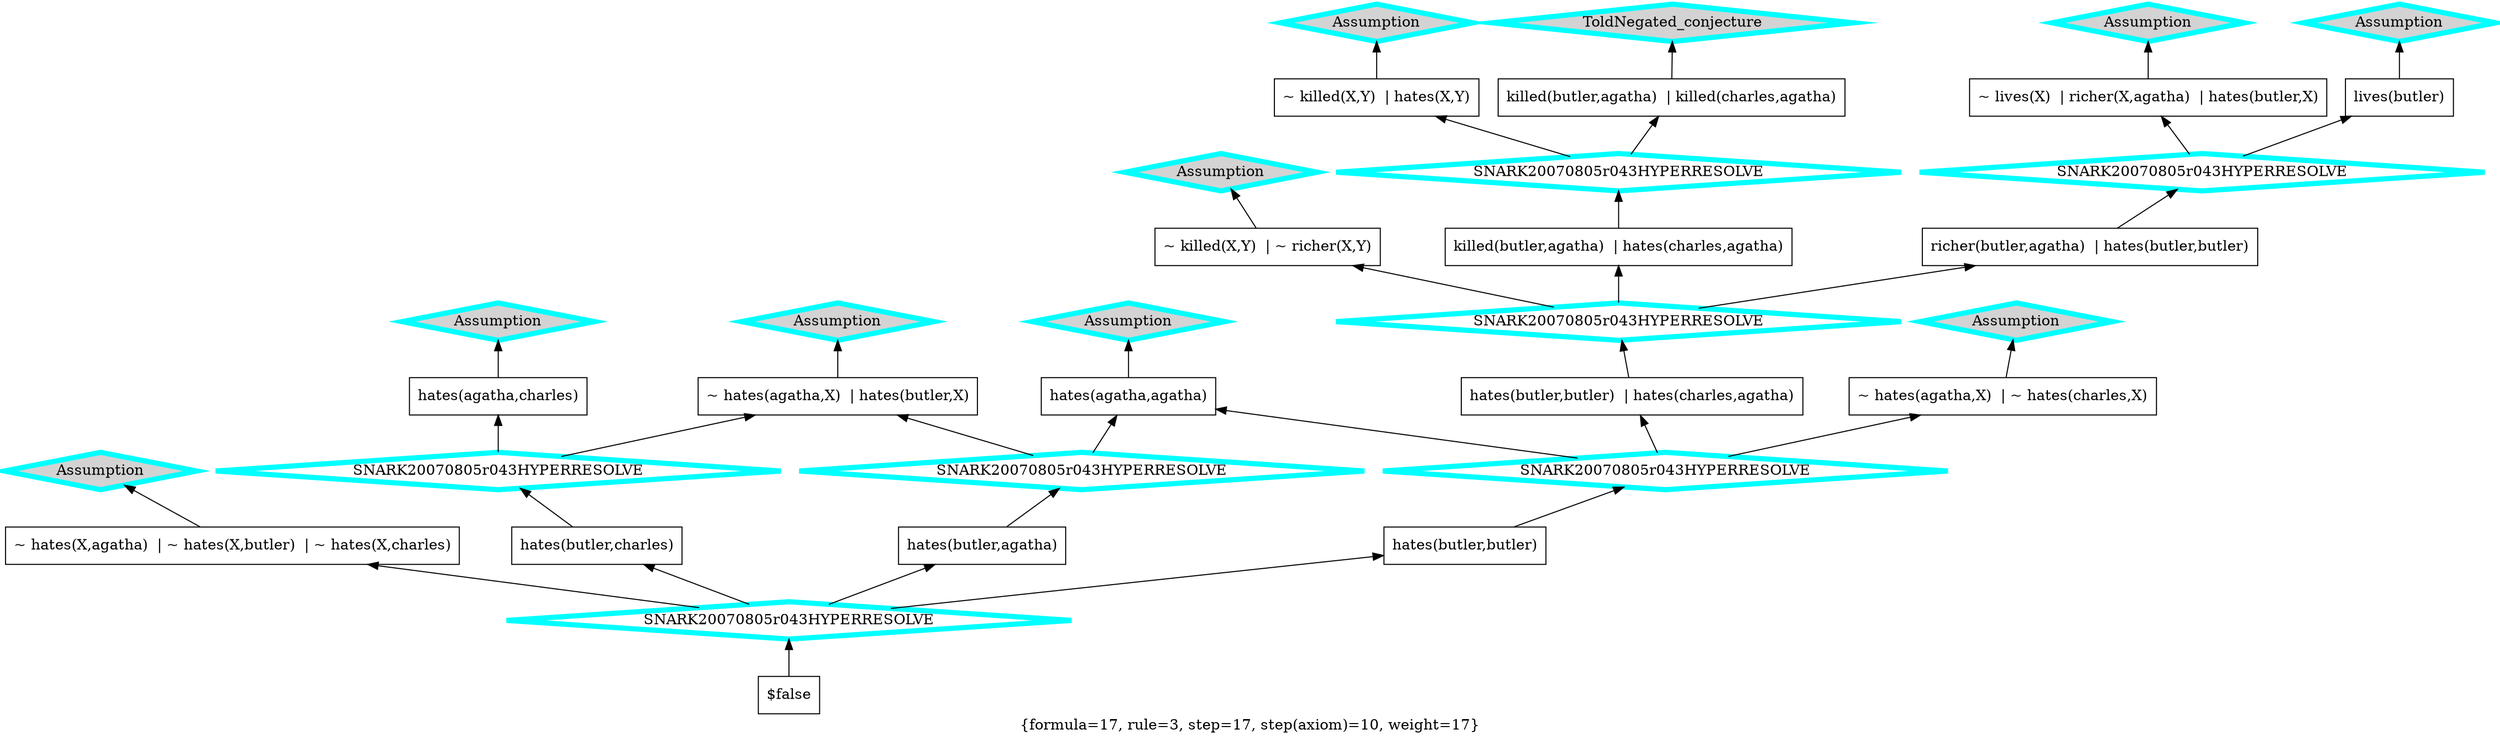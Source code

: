 digraph g 
{ rankdir=BT;
 labelloc=b label="{formula=17, rule=3, step=17, step(axiom)=10, weight=17}"  
 "x_262" [ URL="http://inference-web.org/proofs/tptp/Solutions/PUZ/PUZ001-1/SNARK---20080805r005/answer.owl#ns_no_one_hates_everyone_conclusion" color="black" shape="box" label="~ hates(X,agatha)  | ~ hates(X,butler)  | ~ hates(X,charles)" fillcolor="white" style="filled"  ];
  "x_237" [ URL="http://inference-web.org/proofs/tptp/Solutions/PUZ/PUZ001-1/SNARK---20080805r005/answer.owl#ns_killer_hates_victim_conclusion" color="black" shape="box" label="~ killed(X,Y)  | hates(X,Y)" fillcolor="white" style="filled"  ];
  "x_208" [ URL="http://inference-web.org/proofs/tptp/Solutions/PUZ/PUZ001-1/SNARK---20080805r005/answer.owl#ns_17_conclusion" color="black" shape="box" label="hates(butler,butler)  | hates(charles,agatha)" fillcolor="white" style="filled"  ];
  "x_207" [ URL="http://inference-web.org/proofs/tptp/Solutions/PUZ/PUZ001-1/SNARK---20080805r005/answer.owl#ns_agatha_hates_charles_conclusion" color="black" shape="box" label="hates(agatha,charles)" fillcolor="white" style="filled"  ];
  "x_240" [ URL="http://inference-web.org/proofs/tptp/Solutions/PUZ/PUZ001-1/SNARK---20080805r005/answer.owl#ns_different_hates_conclusion" color="black" shape="box" label="~ hates(agatha,X)  | ~ hates(charles,X)" fillcolor="white" style="filled"  ];
  "x_265" [ URL="http://inference-web.org/proofs/tptp/Solutions/PUZ/PUZ001-1/SNARK---20080805r005/answer.owl#ns_poorer_killer_conclusion" color="black" shape="box" label="~ killed(X,Y)  | ~ richer(X,Y)" fillcolor="white" style="filled"  ];
  "x_247" [ URL="http://inference-web.org/proofs/tptp/Solutions/PUZ/PUZ001-1/SNARK---20080805r005/answer.owl#ns_19_conclusion" color="black" shape="box" label="$false" fillcolor="white" style="filled"  ];
  "x_270" [ URL="http://inference-web.org/proofs/tptp/Solutions/PUZ/PUZ001-1/SNARK---20080805r005/answer.owl#ns_14_conclusion" color="black" shape="box" label="hates(butler,charles)" fillcolor="white" style="filled"  ];
  "x_248" [ URL="http://inference-web.org/proofs/tptp/Solutions/PUZ/PUZ001-1/SNARK---20080805r005/answer.owl#ns_13_conclusion" color="black" shape="box" label="hates(butler,agatha)" fillcolor="white" style="filled"  ];
  "x_272" [ URL="http://inference-web.org/proofs/tptp/Solutions/PUZ/PUZ001-1/SNARK---20080805r005/answer.owl#ns_18_conclusion" color="black" shape="box" label="hates(butler,butler)" fillcolor="white" style="filled"  ];
  "x_294" [ URL="http://inference-web.org/proofs/tptp/Solutions/PUZ/PUZ001-1/SNARK---20080805r005/answer.owl#ns_agatha_hates_agatha_conclusion" color="black" shape="box" label="hates(agatha,agatha)" fillcolor="white" style="filled"  ];
  "x_273" [ URL="http://inference-web.org/proofs/tptp/Solutions/PUZ/PUZ001-1/SNARK---20080805r005/answer.owl#ns_same_hates_conclusion" color="black" shape="box" label="~ hates(agatha,X)  | hates(butler,X)" fillcolor="white" style="filled"  ];
  "x_275" [ URL="http://inference-web.org/proofs/tptp/Solutions/PUZ/PUZ001-1/SNARK---20080805r005/answer.owl#ns_15_conclusion" color="black" shape="box" label="killed(butler,agatha)  | hates(charles,agatha)" fillcolor="white" style="filled"  ];
  "x_256" [ URL="http://inference-web.org/proofs/tptp/Solutions/PUZ/PUZ001-1/SNARK---20080805r005/answer.owl#ns_butler_hates_poor_conclusion" color="black" shape="box" label="~ lives(X)  | richer(X,agatha)  | hates(butler,X)" fillcolor="white" style="filled"  ];
  "x_258" [ URL="http://inference-web.org/proofs/tptp/Solutions/PUZ/PUZ001-1/SNARK---20080805r005/answer.owl#ns_16_conclusion" color="black" shape="box" label="richer(butler,agatha)  | hates(butler,butler)" fillcolor="white" style="filled"  ];
  "x_259" [ URL="http://inference-web.org/proofs/tptp/Solutions/PUZ/PUZ001-1/SNARK---20080805r005/answer.owl#ns_prove_neither_charles_nor_butler_did_it_conclusion" color="black" shape="box" label="killed(butler,agatha)  | killed(charles,agatha)" fillcolor="white" style="filled"  ];
  "x_260" [ URL="http://inference-web.org/proofs/tptp/Solutions/PUZ/PUZ001-1/SNARK---20080805r005/answer.owl#ns_butler_conclusion" color="black" shape="box" label="lives(butler)" fillcolor="white" style="filled"  ];
  "-730878d3:1242cd2a1f5:-7c74" [ URL="http://browser.inference-web.org/iwbrowser/BrowseNodeSet?url=http%3A%2F%2Finference-web.org%2Fproofs%2Ftptp%2FSolutions%2FPUZ%2FPUZ001-1%2FSNARK---20080805r005%2Fanswer.owl%23ns_agatha_hates_agatha" color="cyan" shape="diamond" label="Assumption" fillcolor="lightgrey" style="filled" penwidth="5"  ];
  "x_294" -> "-730878d3:1242cd2a1f5:-7c74";
  "-730878d3:1242cd2a1f5:-7c4f" [ URL="http://browser.inference-web.org/iwbrowser/BrowseNodeSet?url=http%3A%2F%2Finference-web.org%2Fproofs%2Ftptp%2FSolutions%2FPUZ%2FPUZ001-1%2FSNARK---20080805r005%2Fanswer.owl%23ns_16" color="cyan" shape="diamond" label="SNARK20070805r043HYPERRESOLVE" fillcolor="white" style="filled" penwidth="5"  ];
  "x_258" -> "-730878d3:1242cd2a1f5:-7c4f";
  "-730878d3:1242cd2a1f5:-7c4f" -> "x_256";
  "-730878d3:1242cd2a1f5:-7c4f" -> "x_260";
  "-730878d3:1242cd2a1f5:-7c66" [ URL="http://browser.inference-web.org/iwbrowser/BrowseNodeSet?url=http%3A%2F%2Finference-web.org%2Fproofs%2Ftptp%2FSolutions%2FPUZ%2FPUZ001-1%2FSNARK---20080805r005%2Fanswer.owl%23ns_same_hates" color="cyan" shape="diamond" label="Assumption" fillcolor="lightgrey" style="filled" penwidth="5"  ];
  "x_273" -> "-730878d3:1242cd2a1f5:-7c66";
  "-730878d3:1242cd2a1f5:-7c46" [ URL="http://browser.inference-web.org/iwbrowser/BrowseNodeSet?url=http%3A%2F%2Finference-web.org%2Fproofs%2Ftptp%2FSolutions%2FPUZ%2FPUZ001-1%2FSNARK---20080805r005%2Fanswer.owl%23ns_poorer_killer" color="cyan" shape="diamond" label="Assumption" fillcolor="lightgrey" style="filled" penwidth="5"  ];
  "x_265" -> "-730878d3:1242cd2a1f5:-7c46";
  "-730878d3:1242cd2a1f5:-7c58" [ URL="http://browser.inference-web.org/iwbrowser/BrowseNodeSet?url=http%3A%2F%2Finference-web.org%2Fproofs%2Ftptp%2FSolutions%2FPUZ%2FPUZ001-1%2FSNARK---20080805r005%2Fanswer.owl%23ns_15" color="cyan" shape="diamond" label="SNARK20070805r043HYPERRESOLVE" fillcolor="white" style="filled" penwidth="5"  ];
  "x_275" -> "-730878d3:1242cd2a1f5:-7c58";
  "-730878d3:1242cd2a1f5:-7c58" -> "x_237";
  "-730878d3:1242cd2a1f5:-7c58" -> "x_259";
  "-730878d3:1242cd2a1f5:-7c43" [ URL="http://browser.inference-web.org/iwbrowser/BrowseNodeSet?url=http%3A%2F%2Finference-web.org%2Fproofs%2Ftptp%2FSolutions%2FPUZ%2FPUZ001-1%2FSNARK---20080805r005%2Fanswer.owl%23ns_different_hates" color="cyan" shape="diamond" label="Assumption" fillcolor="lightgrey" style="filled" penwidth="5"  ];
  "x_240" -> "-730878d3:1242cd2a1f5:-7c43";
  "-730878d3:1242cd2a1f5:-7c60" [ URL="http://browser.inference-web.org/iwbrowser/BrowseNodeSet?url=http%3A%2F%2Finference-web.org%2Fproofs%2Ftptp%2FSolutions%2FPUZ%2FPUZ001-1%2FSNARK---20080805r005%2Fanswer.owl%23ns_18" color="cyan" shape="diamond" label="SNARK20070805r043HYPERRESOLVE" fillcolor="white" style="filled" penwidth="5"  ];
  "x_272" -> "-730878d3:1242cd2a1f5:-7c60";
  "-730878d3:1242cd2a1f5:-7c60" -> "x_208";
  "-730878d3:1242cd2a1f5:-7c60" -> "x_240";
  "-730878d3:1242cd2a1f5:-7c60" -> "x_294";
  "-730878d3:1242cd2a1f5:-7c6c" [ URL="http://browser.inference-web.org/iwbrowser/BrowseNodeSet?url=http%3A%2F%2Finference-web.org%2Fproofs%2Ftptp%2FSolutions%2FPUZ%2FPUZ001-1%2FSNARK---20080805r005%2Fanswer.owl%23ns_14" color="cyan" shape="diamond" label="SNARK20070805r043HYPERRESOLVE" fillcolor="white" style="filled" penwidth="5"  ];
  "x_270" -> "-730878d3:1242cd2a1f5:-7c6c";
  "-730878d3:1242cd2a1f5:-7c6c" -> "x_207";
  "-730878d3:1242cd2a1f5:-7c6c" -> "x_273";
  "-730878d3:1242cd2a1f5:-7c69" [ URL="http://browser.inference-web.org/iwbrowser/BrowseNodeSet?url=http%3A%2F%2Finference-web.org%2Fproofs%2Ftptp%2FSolutions%2FPUZ%2FPUZ001-1%2FSNARK---20080805r005%2Fanswer.owl%23ns_agatha_hates_charles" color="cyan" shape="diamond" label="Assumption" fillcolor="lightgrey" style="filled" penwidth="5"  ];
  "x_207" -> "-730878d3:1242cd2a1f5:-7c69";
  "-730878d3:1242cd2a1f5:-7c55" [ URL="http://browser.inference-web.org/iwbrowser/BrowseNodeSet?url=http%3A%2F%2Finference-web.org%2Fproofs%2Ftptp%2FSolutions%2FPUZ%2FPUZ001-1%2FSNARK---20080805r005%2Fanswer.owl%23ns_prove_neither_charles_nor_butler_did_it" color="cyan" shape="diamond" label="ToldNegated_conjecture" fillcolor="lightgrey" style="filled" penwidth="5"  ];
  "x_259" -> "-730878d3:1242cd2a1f5:-7c55";
  "-730878d3:1242cd2a1f5:-7c5c" [ URL="http://browser.inference-web.org/iwbrowser/BrowseNodeSet?url=http%3A%2F%2Finference-web.org%2Fproofs%2Ftptp%2FSolutions%2FPUZ%2FPUZ001-1%2FSNARK---20080805r005%2Fanswer.owl%23ns_17" color="cyan" shape="diamond" label="SNARK20070805r043HYPERRESOLVE" fillcolor="white" style="filled" penwidth="5"  ];
  "x_208" -> "-730878d3:1242cd2a1f5:-7c5c";
  "-730878d3:1242cd2a1f5:-7c5c" -> "x_258";
  "-730878d3:1242cd2a1f5:-7c5c" -> "x_265";
  "-730878d3:1242cd2a1f5:-7c5c" -> "x_275";
  "-730878d3:1242cd2a1f5:-7c4c" [ URL="http://browser.inference-web.org/iwbrowser/BrowseNodeSet?url=http%3A%2F%2Finference-web.org%2Fproofs%2Ftptp%2FSolutions%2FPUZ%2FPUZ001-1%2FSNARK---20080805r005%2Fanswer.owl%23ns_butler" color="cyan" shape="diamond" label="Assumption" fillcolor="lightgrey" style="filled" penwidth="5"  ];
  "x_260" -> "-730878d3:1242cd2a1f5:-7c4c";
  "-730878d3:1242cd2a1f5:-7c49" [ URL="http://browser.inference-web.org/iwbrowser/BrowseNodeSet?url=http%3A%2F%2Finference-web.org%2Fproofs%2Ftptp%2FSolutions%2FPUZ%2FPUZ001-1%2FSNARK---20080805r005%2Fanswer.owl%23ns_butler_hates_poor" color="cyan" shape="diamond" label="Assumption" fillcolor="lightgrey" style="filled" penwidth="5"  ];
  "x_256" -> "-730878d3:1242cd2a1f5:-7c49";
  "-730878d3:1242cd2a1f5:-7c63" [ URL="http://browser.inference-web.org/iwbrowser/BrowseNodeSet?url=http%3A%2F%2Finference-web.org%2Fproofs%2Ftptp%2FSolutions%2FPUZ%2FPUZ001-1%2FSNARK---20080805r005%2Fanswer.owl%23ns_13" color="cyan" shape="diamond" label="SNARK20070805r043HYPERRESOLVE" fillcolor="white" style="filled" penwidth="5"  ];
  "x_248" -> "-730878d3:1242cd2a1f5:-7c63";
  "-730878d3:1242cd2a1f5:-7c63" -> "x_273";
  "-730878d3:1242cd2a1f5:-7c63" -> "x_294";
  "-730878d3:1242cd2a1f5:-7c52" [ URL="http://browser.inference-web.org/iwbrowser/BrowseNodeSet?url=http%3A%2F%2Finference-web.org%2Fproofs%2Ftptp%2FSolutions%2FPUZ%2FPUZ001-1%2FSNARK---20080805r005%2Fanswer.owl%23ns_killer_hates_victim" color="cyan" shape="diamond" label="Assumption" fillcolor="lightgrey" style="filled" penwidth="5"  ];
  "x_237" -> "-730878d3:1242cd2a1f5:-7c52";
  "-730878d3:1242cd2a1f5:-7c40" [ URL="http://browser.inference-web.org/iwbrowser/BrowseNodeSet?url=http%3A%2F%2Finference-web.org%2Fproofs%2Ftptp%2FSolutions%2FPUZ%2FPUZ001-1%2FSNARK---20080805r005%2Fanswer.owl%23ns_no_one_hates_everyone" color="cyan" shape="diamond" label="Assumption" fillcolor="lightgrey" style="filled" penwidth="5"  ];
  "x_262" -> "-730878d3:1242cd2a1f5:-7c40";
  "-730878d3:1242cd2a1f5:-7c71" [ URL="http://browser.inference-web.org/iwbrowser/BrowseNodeSet?url=http%3A%2F%2Finference-web.org%2Fproofs%2Ftptp%2FSolutions%2FPUZ%2FPUZ001-1%2FSNARK---20080805r005%2Fanswer.owl%23answer" color="cyan" shape="diamond" label="SNARK20070805r043HYPERRESOLVE" fillcolor="white" style="filled" penwidth="5"  ];
  "x_247" -> "-730878d3:1242cd2a1f5:-7c71";
  "-730878d3:1242cd2a1f5:-7c71" -> "x_248";
  "-730878d3:1242cd2a1f5:-7c71" -> "x_262";
  "-730878d3:1242cd2a1f5:-7c71" -> "x_270";
  "-730878d3:1242cd2a1f5:-7c71" -> "x_272";
  }
